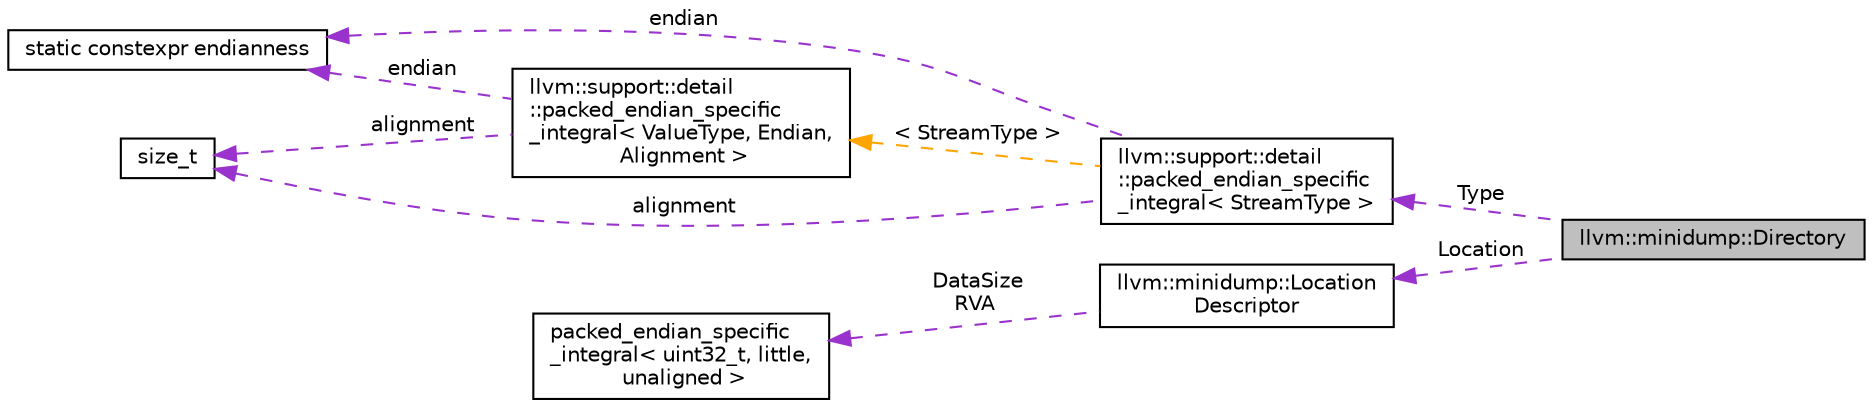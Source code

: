 digraph "llvm::minidump::Directory"
{
 // LATEX_PDF_SIZE
  bgcolor="transparent";
  edge [fontname="Helvetica",fontsize="10",labelfontname="Helvetica",labelfontsize="10"];
  node [fontname="Helvetica",fontsize="10",shape="box"];
  rankdir="LR";
  Node1 [label="llvm::minidump::Directory",height=0.2,width=0.4,color="black", fillcolor="grey75", style="filled", fontcolor="black",tooltip="Specifies the location and type of a single stream in the minidump file."];
  Node2 -> Node1 [dir="back",color="darkorchid3",fontsize="10",style="dashed",label=" Type" ,fontname="Helvetica"];
  Node2 [label="llvm::support::detail\l::packed_endian_specific\l_integral\< StreamType \>",height=0.2,width=0.4,color="black",URL="$structllvm_1_1support_1_1detail_1_1packed__endian__specific__integral.html",tooltip=" "];
  Node3 -> Node2 [dir="back",color="darkorchid3",fontsize="10",style="dashed",label=" endian" ,fontname="Helvetica"];
  Node3 [label="static constexpr endianness",height=0.2,width=0.4,color="black",tooltip=" "];
  Node4 -> Node2 [dir="back",color="darkorchid3",fontsize="10",style="dashed",label=" alignment" ,fontname="Helvetica"];
  Node4 [label="size_t",height=0.2,width=0.4,color="black",tooltip=" "];
  Node5 -> Node2 [dir="back",color="orange",fontsize="10",style="dashed",label=" \< StreamType \>" ,fontname="Helvetica"];
  Node5 [label="llvm::support::detail\l::packed_endian_specific\l_integral\< ValueType, Endian,\l Alignment \>",height=0.2,width=0.4,color="black",URL="$structllvm_1_1support_1_1detail_1_1packed__endian__specific__integral.html",tooltip=" "];
  Node3 -> Node5 [dir="back",color="darkorchid3",fontsize="10",style="dashed",label=" endian" ,fontname="Helvetica"];
  Node4 -> Node5 [dir="back",color="darkorchid3",fontsize="10",style="dashed",label=" alignment" ,fontname="Helvetica"];
  Node6 -> Node1 [dir="back",color="darkorchid3",fontsize="10",style="dashed",label=" Location" ,fontname="Helvetica"];
  Node6 [label="llvm::minidump::Location\lDescriptor",height=0.2,width=0.4,color="black",URL="$structllvm_1_1minidump_1_1LocationDescriptor.html",tooltip="Specifies the location (and size) of various objects in the minidump file."];
  Node7 -> Node6 [dir="back",color="darkorchid3",fontsize="10",style="dashed",label=" DataSize\nRVA" ,fontname="Helvetica"];
  Node7 [label="packed_endian_specific\l_integral\< uint32_t, little,\l unaligned \>",height=0.2,width=0.4,color="black",tooltip=" "];
}
